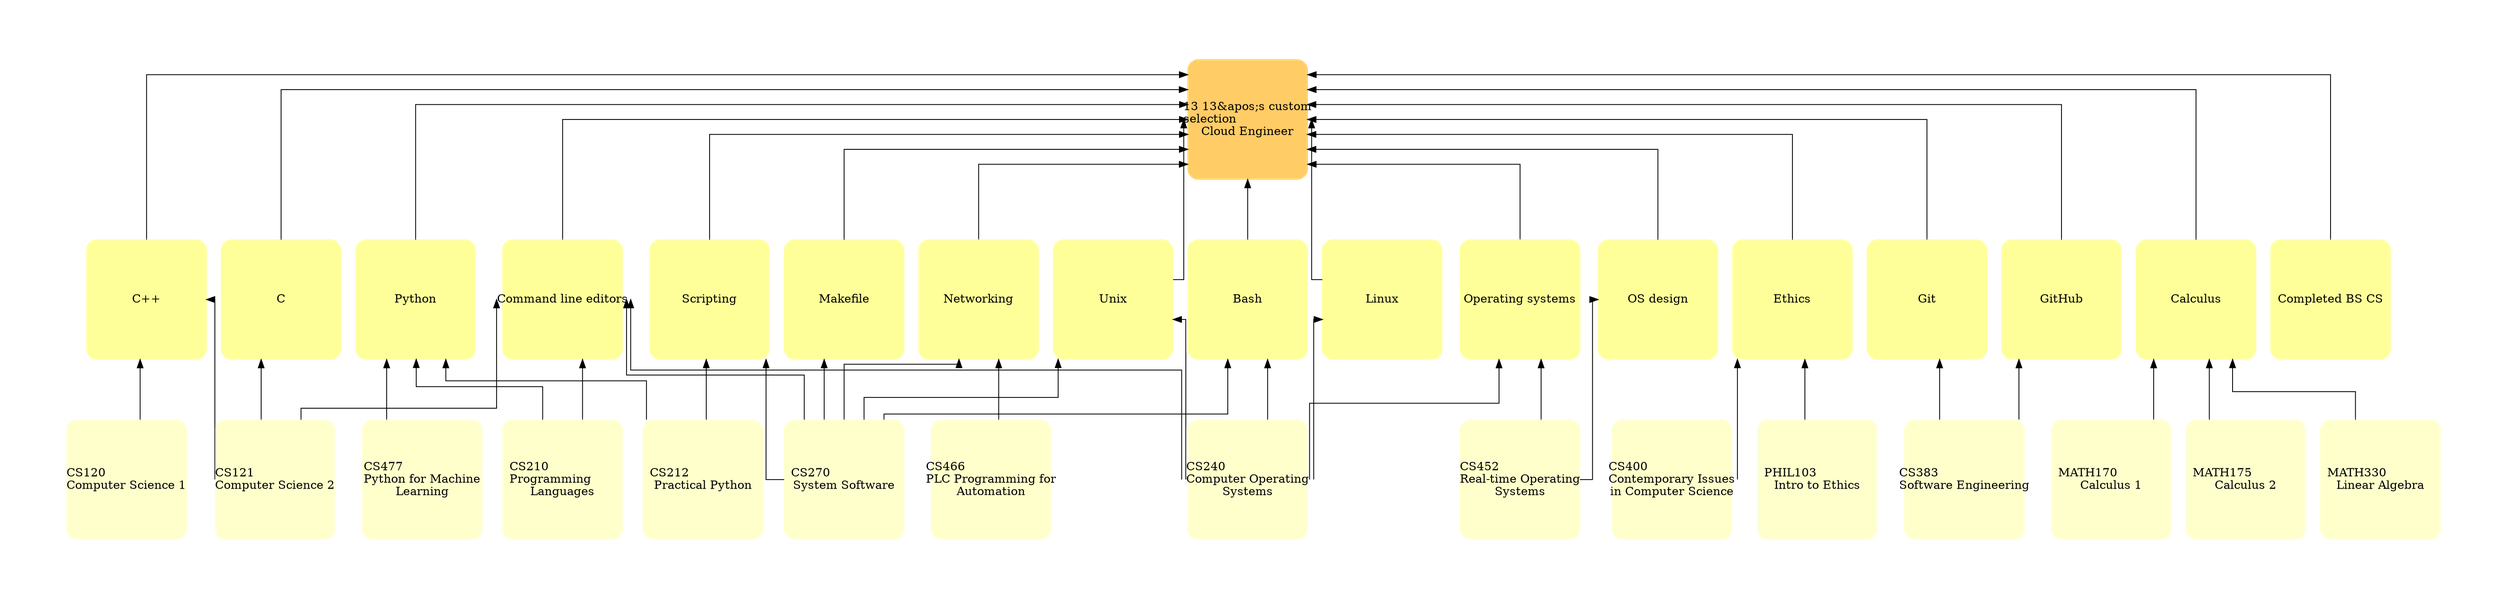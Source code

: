 digraph {
  graph [bgcolor="transparent" rankdir="BT" pad=1 compound="true" forcelabels="true" splines="ortho"]
  node [shape="square" style="rounded,filled" width=2 fixedsize="shape" fontname="Times-Roman"]
  edge [minlen=2]
  1 [id="13 13&apos;s custom\lselection\lCloud Engineer" label="13 13&apos;s custom\lselection\lCloud Engineer" labeljust="c" color="#FFCC66"]
  "C++" [color="#FFFF99"]
  "CS120\lComputer Science 1" [color="#FFFFCC"]
  "CS121\lComputer Science 2" [color="#FFFFCC"]
  "C" [color="#FFFF99"]
  "CS121\lComputer Science 2" [color="#FFFFCC"]
  "Python" [color="#FFFF99"]
  "CS210\lProgramming\lLanguages" [color="#FFFFCC"]
  "CS212\lPractical Python" [color="#FFFFCC"]
  "CS477\lPython for Machine\lLearning" [color="#FFFFCC"]
  "Bash" [color="#FFFF99"]
  "CS240\lComputer Operating\lSystems" [color="#FFFFCC"]
  "CS270\lSystem Software" [color="#FFFFCC"]
  "Unix" [color="#FFFF99"]
  "CS240\lComputer Operating\lSystems" [color="#FFFFCC"]
  "CS270\lSystem Software" [color="#FFFFCC"]
  "Ethics" [color="#FFFF99"]
  "CS400\lContemporary Issues\lin Computer Science" [color="#FFFFCC"]
  "PHIL103\lIntro to Ethics" [color="#FFFFCC"]
  "Makefile" [color="#FFFF99"]
  "CS270\lSystem Software" [color="#FFFFCC"]
  "Git" [color="#FFFF99"]
  "CS383\lSoftware Engineering" [color="#FFFFCC"]
  "GitHub" [color="#FFFF99"]
  "CS383\lSoftware Engineering" [color="#FFFFCC"]
  "Command line editors" [color="#FFFF99"]
  "CS121\lComputer Science 2" [color="#FFFFCC"]
  "CS210\lProgramming\lLanguages" [color="#FFFFCC"]
  "CS240\lComputer Operating\lSystems" [color="#FFFFCC"]
  "CS270\lSystem Software" [color="#FFFFCC"]
  "Calculus" [color="#FFFF99"]
  "MATH170\lCalculus 1" [color="#FFFFCC"]
  "MATH175\lCalculus 2" [color="#FFFFCC"]
  "MATH330\lLinear Algebra" [color="#FFFFCC"]
  "Networking" [color="#FFFF99"]
  "CS270\lSystem Software" [color="#FFFFCC"]
  "CS466\lPLC Programming for\lAutomation" [color="#FFFFCC"]
  "Completed BS CS" [color="#FFFF99"]
  "Scripting" [color="#FFFF99"]
  "CS270\lSystem Software" [color="#FFFFCC"]
  "CS212\lPractical Python" [color="#FFFFCC"]
  "Linux" [color="#FFFF99"]
  "CS240\lComputer Operating\lSystems" [color="#FFFFCC"]
  "OS design" [color="#FFFF99"]
  "CS452\lReal-time Operating\lSystems" [color="#FFFFCC"]
  "Operating systems" [color="#FFFF99"]
  "CS240\lComputer Operating\lSystems" [color="#FFFFCC"]
  "CS452\lReal-time Operating\lSystems" [color="#FFFFCC"]
  "C++" -> 1
  "CS120\lComputer Science 1" -> "C++"
  "CS121\lComputer Science 2" -> "C++"
  "C" -> 1
  "CS121\lComputer Science 2" -> "C"
  "Python" -> 1
  "CS210\lProgramming\lLanguages" -> "Python"
  "CS212\lPractical Python" -> "Python"
  "CS477\lPython for Machine\lLearning" -> "Python"
  "Bash" -> 1
  "CS240\lComputer Operating\lSystems" -> "Bash"
  "CS270\lSystem Software" -> "Bash"
  "Unix" -> 1
  "CS240\lComputer Operating\lSystems" -> "Unix"
  "CS270\lSystem Software" -> "Unix"
  "Ethics" -> 1
  "CS400\lContemporary Issues\lin Computer Science" -> "Ethics"
  "PHIL103\lIntro to Ethics" -> "Ethics"
  "Makefile" -> 1
  "CS270\lSystem Software" -> "Makefile"
  "Git" -> 1
  "CS383\lSoftware Engineering" -> "Git"
  "GitHub" -> 1
  "CS383\lSoftware Engineering" -> "GitHub"
  "Command line editors" -> 1
  "CS121\lComputer Science 2" -> "Command line editors"
  "CS210\lProgramming\lLanguages" -> "Command line editors"
  "CS240\lComputer Operating\lSystems" -> "Command line editors"
  "CS270\lSystem Software" -> "Command line editors"
  "Calculus" -> 1
  "MATH170\lCalculus 1" -> "Calculus"
  "MATH175\lCalculus 2" -> "Calculus"
  "MATH330\lLinear Algebra" -> "Calculus"
  "Networking" -> 1
  "CS270\lSystem Software" -> "Networking"
  "CS466\lPLC Programming for\lAutomation" -> "Networking"
  "Completed BS CS" -> 1
  "Scripting" -> 1
  "CS270\lSystem Software" -> "Scripting"
  "CS212\lPractical Python" -> "Scripting"
  "Linux" -> 1
  "CS240\lComputer Operating\lSystems" -> "Linux"
  "OS design" -> 1
  "CS452\lReal-time Operating\lSystems" -> "OS design"
  "Operating systems" -> 1
  "CS240\lComputer Operating\lSystems" -> "Operating systems"
  "CS452\lReal-time Operating\lSystems" -> "Operating systems"
}
